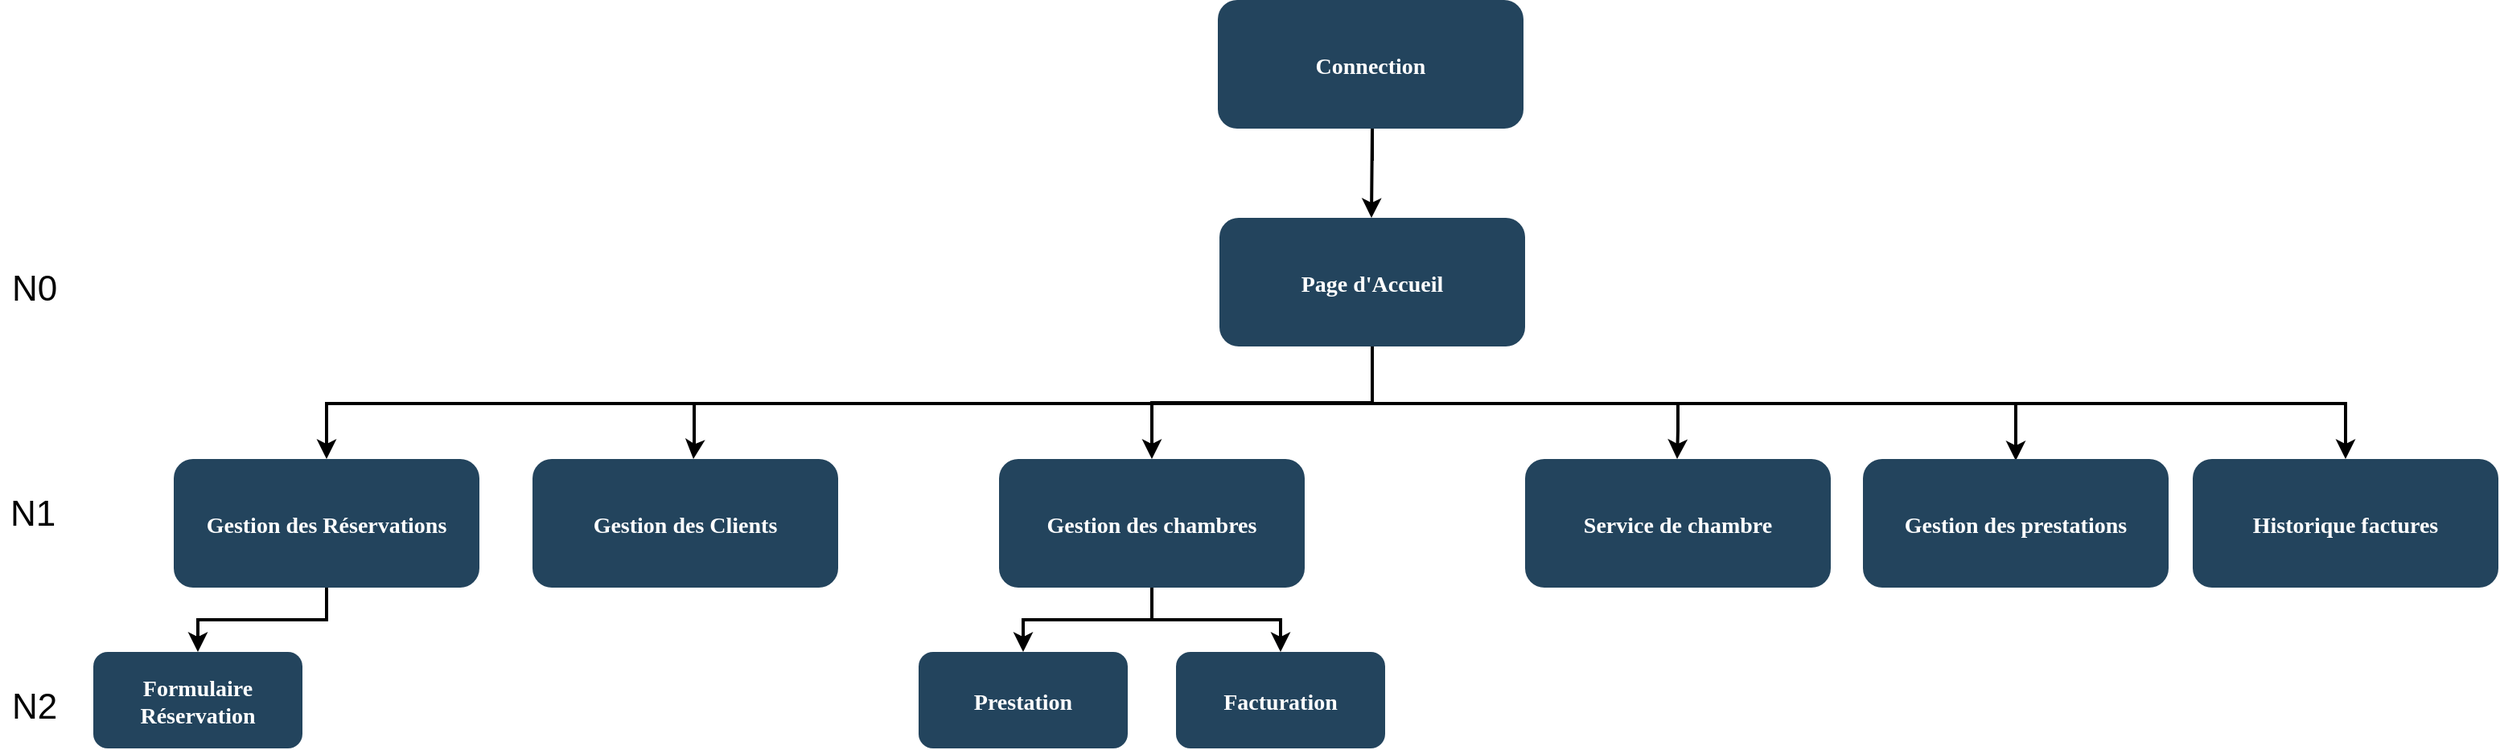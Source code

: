 <mxfile version="13.9.9" type="device"><diagram name="Page-1" id="2c0d36ab-eaac-3732-788b-9136903baeff"><mxGraphModel dx="2842.5" dy="621" grid="1" gridSize="10" guides="1" tooltips="1" connect="1" arrows="1" fold="1" page="1" pageScale="1.5" pageWidth="1169" pageHeight="827" background="#ffffff" math="0" shadow="0"><root><mxCell id="0"/><mxCell id="1" parent="0"/><mxCell id="2" value="Page d'Accueil" style="rounded=1;fillColor=#23445D;gradientColor=none;strokeColor=none;fontColor=#FFFFFF;fontStyle=1;fontFamily=Tahoma;fontSize=14" parent="1" vertex="1"><mxGeometry x="757" y="185.5" width="190" height="80" as="geometry"/></mxCell><mxCell id="4" value="Historique factures" style="rounded=1;fillColor=#23445D;gradientColor=none;strokeColor=none;fontColor=#FFFFFF;fontStyle=1;fontFamily=Tahoma;fontSize=14" parent="1" vertex="1"><mxGeometry x="1362.0" y="335.5" width="190" height="80" as="geometry"/></mxCell><mxCell id="9" value="" style="edgeStyle=elbowEdgeStyle;elbow=vertical;strokeWidth=2;rounded=0" parent="1" source="2" target="4" edge="1"><mxGeometry x="337" y="215.5" width="100" height="100" as="geometry"><mxPoint x="337" y="315.5" as="sourcePoint"/><mxPoint x="437" y="215.5" as="targetPoint"/><Array as="points"><mxPoint x="970" y="301"/></Array></mxGeometry></mxCell><mxCell id="10" value="Service de chambre" style="rounded=1;fillColor=#23445D;gradientColor=none;strokeColor=none;fontColor=#FFFFFF;fontStyle=1;fontFamily=Tahoma;fontSize=14" parent="1" vertex="1"><mxGeometry x="947" y="335.5" width="190" height="80" as="geometry"/></mxCell><mxCell id="12" value="Gestion des chambres" style="rounded=1;fillColor=#23445D;gradientColor=none;strokeColor=none;fontColor=#FFFFFF;fontStyle=1;fontFamily=Tahoma;fontSize=14" parent="1" vertex="1"><mxGeometry x="620.0" y="335.5" width="190" height="80" as="geometry"/></mxCell><mxCell id="13" value="Gestion des Réservations" style="rounded=1;fillColor=#23445D;gradientColor=none;strokeColor=none;fontColor=#FFFFFF;fontStyle=1;fontFamily=Tahoma;fontSize=14" parent="1" vertex="1"><mxGeometry x="107" y="335.5" width="190" height="80" as="geometry"/></mxCell><mxCell id="14" value="Formulaire&#10;Réservation" style="rounded=1;fillColor=#23445D;gradientColor=none;strokeColor=none;fontColor=#FFFFFF;fontStyle=1;fontFamily=Tahoma;fontSize=14" parent="1" vertex="1"><mxGeometry x="57" y="455.5" width="130" height="60" as="geometry"/></mxCell><mxCell id="25" value="Prestation" style="rounded=1;fillColor=#23445D;gradientColor=none;strokeColor=none;fontColor=#FFFFFF;fontStyle=1;fontFamily=Tahoma;fontSize=14" parent="1" vertex="1"><mxGeometry x="570" y="455.5" width="130" height="60" as="geometry"/></mxCell><mxCell id="33" value="Facturation" style="rounded=1;fillColor=#23445D;gradientColor=none;strokeColor=none;fontColor=#FFFFFF;fontStyle=1;fontFamily=Tahoma;fontSize=14" parent="1" vertex="1"><mxGeometry x="730" y="455.5" width="130" height="60" as="geometry"/></mxCell><mxCell id="59" value="" style="edgeStyle=elbowEdgeStyle;elbow=vertical;strokeWidth=2;rounded=0" parent="1" source="2" target="12" edge="1"><mxGeometry x="347" y="225.5" width="100" height="100" as="geometry"><mxPoint x="862.0" y="275.5" as="sourcePoint"/><mxPoint x="1467.0" y="345.5" as="targetPoint"/></mxGeometry></mxCell><mxCell id="61" value="" style="edgeStyle=elbowEdgeStyle;elbow=vertical;strokeWidth=2;rounded=0" parent="1" source="2" target="13" edge="1"><mxGeometry x="-23" y="135.5" width="100" height="100" as="geometry"><mxPoint x="-23" y="235.5" as="sourcePoint"/><mxPoint x="77" y="135.5" as="targetPoint"/><Array as="points"><mxPoint x="380" y="301"/></Array></mxGeometry></mxCell><mxCell id="62" value="" style="edgeStyle=elbowEdgeStyle;elbow=vertical;strokeWidth=2;rounded=0" parent="1" source="13" target="14" edge="1"><mxGeometry x="-23" y="135.5" width="100" height="100" as="geometry"><mxPoint x="-23" y="235.5" as="sourcePoint"/><mxPoint x="77" y="135.5" as="targetPoint"/></mxGeometry></mxCell><mxCell id="100" value="" style="edgeStyle=elbowEdgeStyle;elbow=vertical;strokeWidth=2;rounded=0" parent="1" source="12" target="25" edge="1"><mxGeometry x="-23" y="135.5" width="100" height="100" as="geometry"><mxPoint x="-23" y="235.5" as="sourcePoint"/><mxPoint x="77" y="135.5" as="targetPoint"/></mxGeometry></mxCell><mxCell id="102" value="" style="edgeStyle=elbowEdgeStyle;elbow=vertical;strokeWidth=2;rounded=0" parent="1" source="12" target="33" edge="1"><mxGeometry x="-23" y="135.5" width="100" height="100" as="geometry"><mxPoint x="-23" y="235.5" as="sourcePoint"/><mxPoint x="77" y="135.5" as="targetPoint"/></mxGeometry></mxCell><mxCell id="edIqjcV_Py0D1aiD-5tL-123" value="N0" style="text;html=1;align=center;verticalAlign=middle;resizable=0;points=[];autosize=1;fontSize=22;" parent="1" vertex="1"><mxGeometry y="215" width="40" height="30" as="geometry"/></mxCell><mxCell id="edIqjcV_Py0D1aiD-5tL-124" value="N1" style="text;html=1;align=center;verticalAlign=middle;resizable=0;points=[];autosize=1;fontSize=22;" parent="1" vertex="1"><mxGeometry x="-1" y="355" width="40" height="30" as="geometry"/></mxCell><mxCell id="edIqjcV_Py0D1aiD-5tL-125" value="N2" style="text;html=1;align=center;verticalAlign=middle;resizable=0;points=[];autosize=1;fontSize=22;" parent="1" vertex="1"><mxGeometry y="475" width="40" height="30" as="geometry"/></mxCell><mxCell id="edIqjcV_Py0D1aiD-5tL-129" value="" style="edgeStyle=elbowEdgeStyle;elbow=vertical;strokeWidth=2;rounded=0;entryX=0.5;entryY=0;entryDx=0;entryDy=0;exitX=0.5;exitY=1;exitDx=0;exitDy=0;" parent="1" edge="1"><mxGeometry x="371.5" y="236.5" width="100" height="100" as="geometry"><mxPoint x="852" y="266.5" as="sourcePoint"/><mxPoint x="1252" y="336.5" as="targetPoint"/><Array as="points"><mxPoint x="1050" y="301"/></Array></mxGeometry></mxCell><mxCell id="edIqjcV_Py0D1aiD-5tL-130" value="Gestion des prestations" style="rounded=1;fillColor=#23445D;gradientColor=none;strokeColor=none;fontColor=#FFFFFF;fontStyle=1;fontFamily=Tahoma;fontSize=14" parent="1" vertex="1"><mxGeometry x="1157" y="335.5" width="190" height="80" as="geometry"/></mxCell><mxCell id="edIqjcV_Py0D1aiD-5tL-135" value="" style="edgeStyle=elbowEdgeStyle;elbow=vertical;strokeWidth=2;rounded=0" parent="1" edge="1"><mxGeometry x="-23.5" y="15.5" width="100" height="100" as="geometry"><mxPoint x="1042" y="300" as="sourcePoint"/><mxPoint x="1041.5" y="335.5" as="targetPoint"/></mxGeometry></mxCell><mxCell id="edIqjcV_Py0D1aiD-5tL-136" value="Connection" style="rounded=1;fillColor=#23445D;gradientColor=none;strokeColor=none;fontColor=#FFFFFF;fontStyle=1;fontFamily=Tahoma;fontSize=14" parent="1" vertex="1"><mxGeometry x="756" y="50" width="190" height="80" as="geometry"/></mxCell><mxCell id="edIqjcV_Py0D1aiD-5tL-137" value="" style="edgeStyle=elbowEdgeStyle;elbow=vertical;strokeWidth=2;rounded=0" parent="1" edge="1"><mxGeometry x="-213.5" y="-134.5" width="100" height="100" as="geometry"><mxPoint x="852" y="150" as="sourcePoint"/><mxPoint x="851.5" y="185.5" as="targetPoint"/><Array as="points"><mxPoint x="852" y="130"/></Array></mxGeometry></mxCell><mxCell id="Xxo-UuAI4qxS_YjlJhOX-102" value="" style="edgeStyle=elbowEdgeStyle;elbow=vertical;strokeWidth=2;rounded=0" parent="1" edge="1"><mxGeometry x="-635" y="15.5" width="100" height="100" as="geometry"><mxPoint x="430.5" y="300" as="sourcePoint"/><mxPoint x="430" y="335.5" as="targetPoint"/><Array as="points"><mxPoint x="398.5" y="330"/></Array></mxGeometry></mxCell><mxCell id="Xxo-UuAI4qxS_YjlJhOX-103" value="Gestion des Clients" style="rounded=1;fillColor=#23445D;gradientColor=none;strokeColor=none;fontColor=#FFFFFF;fontStyle=1;fontFamily=Tahoma;fontSize=14" parent="1" vertex="1"><mxGeometry x="330" y="335.5" width="190" height="80" as="geometry"/></mxCell></root></mxGraphModel></diagram></mxfile>